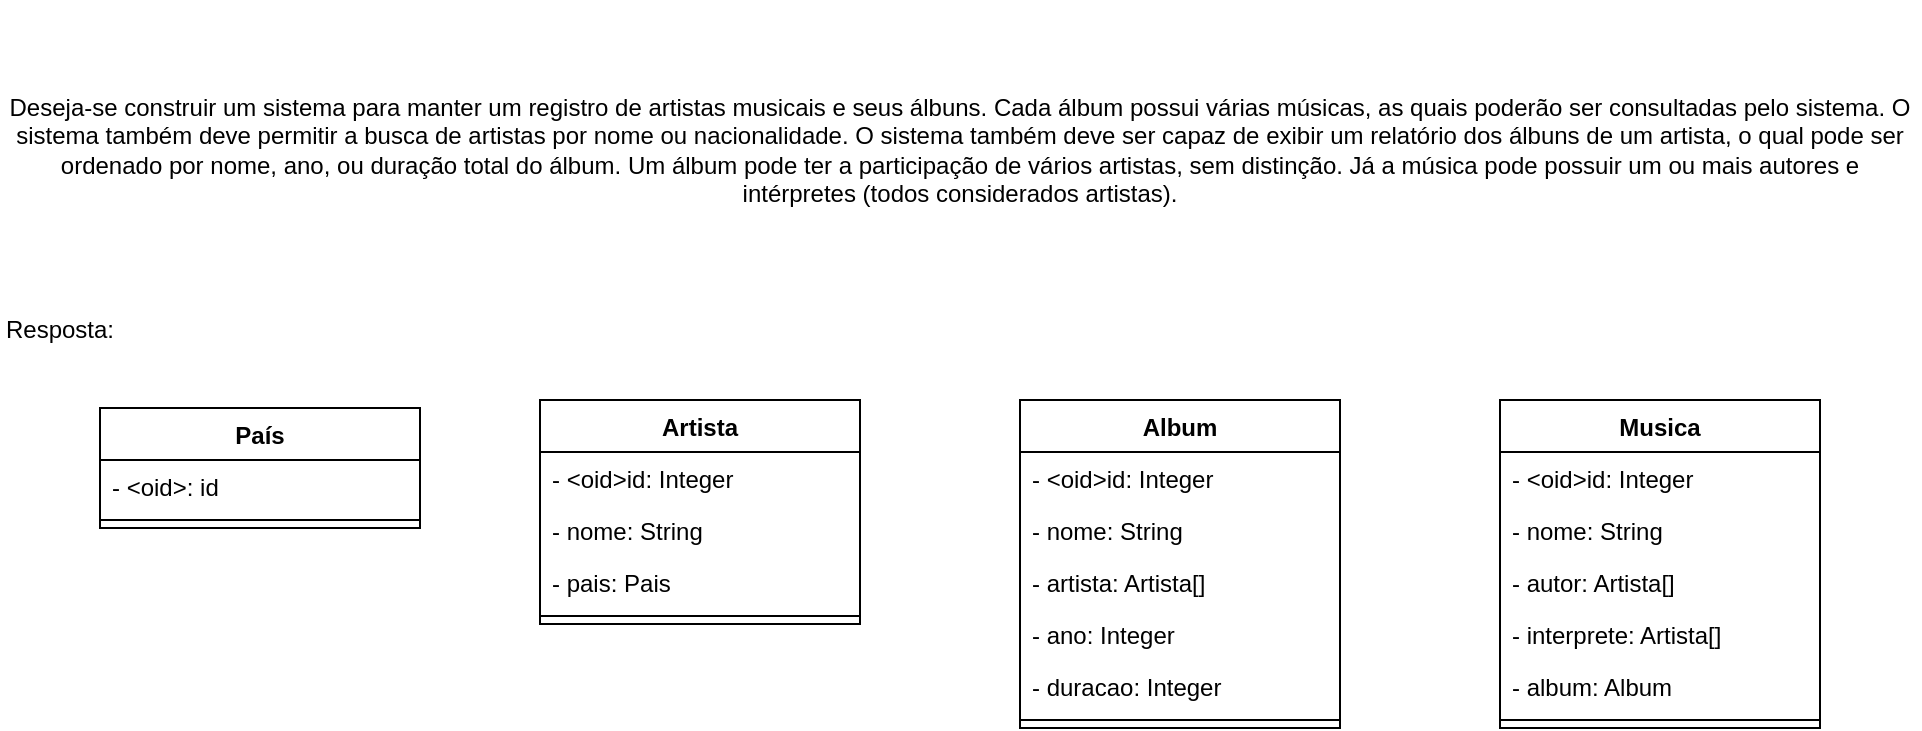 <mxfile version="21.1.2" type="device">
  <diagram id="C5RBs43oDa-KdzZeNtuy" name="Page-1">
    <mxGraphModel dx="1434" dy="781" grid="1" gridSize="10" guides="1" tooltips="1" connect="1" arrows="1" fold="1" page="1" pageScale="1" pageWidth="827" pageHeight="1169" math="0" shadow="0">
      <root>
        <mxCell id="WIyWlLk6GJQsqaUBKTNV-0" />
        <mxCell id="WIyWlLk6GJQsqaUBKTNV-1" parent="WIyWlLk6GJQsqaUBKTNV-0" />
        <mxCell id="rjk6FL5HyUGB7wtsrf1u-0" value="Artista" style="swimlane;fontStyle=1;align=center;verticalAlign=top;childLayout=stackLayout;horizontal=1;startSize=26;horizontalStack=0;resizeParent=1;resizeParentMax=0;resizeLast=0;collapsible=1;marginBottom=0;whiteSpace=wrap;html=1;" vertex="1" parent="WIyWlLk6GJQsqaUBKTNV-1">
          <mxGeometry x="340" y="220" width="160" height="112" as="geometry">
            <mxRectangle x="300" y="186" width="80" height="30" as="alternateBounds" />
          </mxGeometry>
        </mxCell>
        <mxCell id="rjk6FL5HyUGB7wtsrf1u-12" value="- &amp;lt;oid&amp;gt;id: Integer" style="text;strokeColor=none;fillColor=none;align=left;verticalAlign=top;spacingLeft=4;spacingRight=4;overflow=hidden;rotatable=0;points=[[0,0.5],[1,0.5]];portConstraint=eastwest;whiteSpace=wrap;html=1;" vertex="1" parent="rjk6FL5HyUGB7wtsrf1u-0">
          <mxGeometry y="26" width="160" height="26" as="geometry" />
        </mxCell>
        <mxCell id="rjk6FL5HyUGB7wtsrf1u-1" value="- nome: String" style="text;strokeColor=none;fillColor=none;align=left;verticalAlign=top;spacingLeft=4;spacingRight=4;overflow=hidden;rotatable=0;points=[[0,0.5],[1,0.5]];portConstraint=eastwest;whiteSpace=wrap;html=1;" vertex="1" parent="rjk6FL5HyUGB7wtsrf1u-0">
          <mxGeometry y="52" width="160" height="26" as="geometry" />
        </mxCell>
        <mxCell id="rjk6FL5HyUGB7wtsrf1u-20" value="- pais: Pais" style="text;strokeColor=none;fillColor=none;align=left;verticalAlign=top;spacingLeft=4;spacingRight=4;overflow=hidden;rotatable=0;points=[[0,0.5],[1,0.5]];portConstraint=eastwest;whiteSpace=wrap;html=1;" vertex="1" parent="rjk6FL5HyUGB7wtsrf1u-0">
          <mxGeometry y="78" width="160" height="26" as="geometry" />
        </mxCell>
        <mxCell id="rjk6FL5HyUGB7wtsrf1u-2" value="" style="line;strokeWidth=1;fillColor=none;align=left;verticalAlign=middle;spacingTop=-1;spacingLeft=3;spacingRight=3;rotatable=0;labelPosition=right;points=[];portConstraint=eastwest;strokeColor=inherit;" vertex="1" parent="rjk6FL5HyUGB7wtsrf1u-0">
          <mxGeometry y="104" width="160" height="8" as="geometry" />
        </mxCell>
        <mxCell id="rjk6FL5HyUGB7wtsrf1u-4" value="Album" style="swimlane;fontStyle=1;align=center;verticalAlign=top;childLayout=stackLayout;horizontal=1;startSize=26;horizontalStack=0;resizeParent=1;resizeParentMax=0;resizeLast=0;collapsible=1;marginBottom=0;whiteSpace=wrap;html=1;" vertex="1" parent="WIyWlLk6GJQsqaUBKTNV-1">
          <mxGeometry x="580" y="220" width="160" height="164" as="geometry">
            <mxRectangle x="520" y="186" width="80" height="30" as="alternateBounds" />
          </mxGeometry>
        </mxCell>
        <mxCell id="rjk6FL5HyUGB7wtsrf1u-5" value="- &amp;lt;oid&amp;gt;id: Integer" style="text;strokeColor=none;fillColor=none;align=left;verticalAlign=top;spacingLeft=4;spacingRight=4;overflow=hidden;rotatable=0;points=[[0,0.5],[1,0.5]];portConstraint=eastwest;whiteSpace=wrap;html=1;" vertex="1" parent="rjk6FL5HyUGB7wtsrf1u-4">
          <mxGeometry y="26" width="160" height="26" as="geometry" />
        </mxCell>
        <mxCell id="rjk6FL5HyUGB7wtsrf1u-13" value="- nome: String" style="text;strokeColor=none;fillColor=none;align=left;verticalAlign=top;spacingLeft=4;spacingRight=4;overflow=hidden;rotatable=0;points=[[0,0.5],[1,0.5]];portConstraint=eastwest;whiteSpace=wrap;html=1;" vertex="1" parent="rjk6FL5HyUGB7wtsrf1u-4">
          <mxGeometry y="52" width="160" height="26" as="geometry" />
        </mxCell>
        <mxCell id="rjk6FL5HyUGB7wtsrf1u-14" value="- artista: Artista[]&amp;nbsp;" style="text;strokeColor=none;fillColor=none;align=left;verticalAlign=top;spacingLeft=4;spacingRight=4;overflow=hidden;rotatable=0;points=[[0,0.5],[1,0.5]];portConstraint=eastwest;whiteSpace=wrap;html=1;" vertex="1" parent="rjk6FL5HyUGB7wtsrf1u-4">
          <mxGeometry y="78" width="160" height="26" as="geometry" />
        </mxCell>
        <mxCell id="rjk6FL5HyUGB7wtsrf1u-15" value="- ano: Integer&amp;nbsp;" style="text;strokeColor=none;fillColor=none;align=left;verticalAlign=top;spacingLeft=4;spacingRight=4;overflow=hidden;rotatable=0;points=[[0,0.5],[1,0.5]];portConstraint=eastwest;whiteSpace=wrap;html=1;" vertex="1" parent="rjk6FL5HyUGB7wtsrf1u-4">
          <mxGeometry y="104" width="160" height="26" as="geometry" />
        </mxCell>
        <mxCell id="rjk6FL5HyUGB7wtsrf1u-16" value="- duracao: Integer&amp;nbsp;" style="text;strokeColor=none;fillColor=none;align=left;verticalAlign=top;spacingLeft=4;spacingRight=4;overflow=hidden;rotatable=0;points=[[0,0.5],[1,0.5]];portConstraint=eastwest;whiteSpace=wrap;html=1;" vertex="1" parent="rjk6FL5HyUGB7wtsrf1u-4">
          <mxGeometry y="130" width="160" height="26" as="geometry" />
        </mxCell>
        <mxCell id="rjk6FL5HyUGB7wtsrf1u-6" value="" style="line;strokeWidth=1;fillColor=none;align=left;verticalAlign=middle;spacingTop=-1;spacingLeft=3;spacingRight=3;rotatable=0;labelPosition=right;points=[];portConstraint=eastwest;strokeColor=inherit;" vertex="1" parent="rjk6FL5HyUGB7wtsrf1u-4">
          <mxGeometry y="156" width="160" height="8" as="geometry" />
        </mxCell>
        <mxCell id="rjk6FL5HyUGB7wtsrf1u-8" value="Musica" style="swimlane;fontStyle=1;align=center;verticalAlign=top;childLayout=stackLayout;horizontal=1;startSize=26;horizontalStack=0;resizeParent=1;resizeParentMax=0;resizeLast=0;collapsible=1;marginBottom=0;whiteSpace=wrap;html=1;" vertex="1" parent="WIyWlLk6GJQsqaUBKTNV-1">
          <mxGeometry x="820" y="220" width="160" height="164" as="geometry">
            <mxRectangle x="300" y="460" width="80" height="30" as="alternateBounds" />
          </mxGeometry>
        </mxCell>
        <mxCell id="rjk6FL5HyUGB7wtsrf1u-9" value="- &amp;lt;oid&amp;gt;id: Integer" style="text;strokeColor=none;fillColor=none;align=left;verticalAlign=top;spacingLeft=4;spacingRight=4;overflow=hidden;rotatable=0;points=[[0,0.5],[1,0.5]];portConstraint=eastwest;whiteSpace=wrap;html=1;" vertex="1" parent="rjk6FL5HyUGB7wtsrf1u-8">
          <mxGeometry y="26" width="160" height="26" as="geometry" />
        </mxCell>
        <mxCell id="rjk6FL5HyUGB7wtsrf1u-19" value="- nome: String" style="text;strokeColor=none;fillColor=none;align=left;verticalAlign=top;spacingLeft=4;spacingRight=4;overflow=hidden;rotatable=0;points=[[0,0.5],[1,0.5]];portConstraint=eastwest;whiteSpace=wrap;html=1;" vertex="1" parent="rjk6FL5HyUGB7wtsrf1u-8">
          <mxGeometry y="52" width="160" height="26" as="geometry" />
        </mxCell>
        <mxCell id="rjk6FL5HyUGB7wtsrf1u-32" value="- autor: Artista[]" style="text;strokeColor=none;fillColor=none;align=left;verticalAlign=top;spacingLeft=4;spacingRight=4;overflow=hidden;rotatable=0;points=[[0,0.5],[1,0.5]];portConstraint=eastwest;whiteSpace=wrap;html=1;" vertex="1" parent="rjk6FL5HyUGB7wtsrf1u-8">
          <mxGeometry y="78" width="160" height="26" as="geometry" />
        </mxCell>
        <mxCell id="rjk6FL5HyUGB7wtsrf1u-33" value="- interprete: Artista[]" style="text;strokeColor=none;fillColor=none;align=left;verticalAlign=top;spacingLeft=4;spacingRight=4;overflow=hidden;rotatable=0;points=[[0,0.5],[1,0.5]];portConstraint=eastwest;whiteSpace=wrap;html=1;" vertex="1" parent="rjk6FL5HyUGB7wtsrf1u-8">
          <mxGeometry y="104" width="160" height="26" as="geometry" />
        </mxCell>
        <mxCell id="rjk6FL5HyUGB7wtsrf1u-18" value="- album: Album" style="text;strokeColor=none;fillColor=none;align=left;verticalAlign=top;spacingLeft=4;spacingRight=4;overflow=hidden;rotatable=0;points=[[0,0.5],[1,0.5]];portConstraint=eastwest;whiteSpace=wrap;html=1;" vertex="1" parent="rjk6FL5HyUGB7wtsrf1u-8">
          <mxGeometry y="130" width="160" height="26" as="geometry" />
        </mxCell>
        <mxCell id="rjk6FL5HyUGB7wtsrf1u-10" value="" style="line;strokeWidth=1;fillColor=none;align=left;verticalAlign=middle;spacingTop=-1;spacingLeft=3;spacingRight=3;rotatable=0;labelPosition=right;points=[];portConstraint=eastwest;strokeColor=inherit;" vertex="1" parent="rjk6FL5HyUGB7wtsrf1u-8">
          <mxGeometry y="156" width="160" height="8" as="geometry" />
        </mxCell>
        <mxCell id="rjk6FL5HyUGB7wtsrf1u-21" value="País" style="swimlane;fontStyle=1;align=center;verticalAlign=top;childLayout=stackLayout;horizontal=1;startSize=26;horizontalStack=0;resizeParent=1;resizeParentMax=0;resizeLast=0;collapsible=1;marginBottom=0;whiteSpace=wrap;html=1;" vertex="1" parent="WIyWlLk6GJQsqaUBKTNV-1">
          <mxGeometry x="120" y="224" width="160" height="60" as="geometry" />
        </mxCell>
        <mxCell id="rjk6FL5HyUGB7wtsrf1u-22" value="- &amp;lt;oid&amp;gt;: id" style="text;strokeColor=none;fillColor=none;align=left;verticalAlign=top;spacingLeft=4;spacingRight=4;overflow=hidden;rotatable=0;points=[[0,0.5],[1,0.5]];portConstraint=eastwest;whiteSpace=wrap;html=1;" vertex="1" parent="rjk6FL5HyUGB7wtsrf1u-21">
          <mxGeometry y="26" width="160" height="26" as="geometry" />
        </mxCell>
        <mxCell id="rjk6FL5HyUGB7wtsrf1u-23" value="" style="line;strokeWidth=1;fillColor=none;align=left;verticalAlign=middle;spacingTop=-1;spacingLeft=3;spacingRight=3;rotatable=0;labelPosition=right;points=[];portConstraint=eastwest;strokeColor=inherit;" vertex="1" parent="rjk6FL5HyUGB7wtsrf1u-21">
          <mxGeometry y="52" width="160" height="8" as="geometry" />
        </mxCell>
        <mxCell id="rjk6FL5HyUGB7wtsrf1u-34" value="&lt;div&gt;Deseja-se construir um sistema para manter um registro de artistas&amp;nbsp;&lt;span style=&quot;background-color: initial;&quot;&gt;musicais e seus álbuns. Cada álbum possui várias músicas, as quais poderão ser consultadas pelo&amp;nbsp;&lt;/span&gt;&lt;span style=&quot;background-color: initial;&quot;&gt;sistema. O sistema também deve permitir a busca de artistas por nome ou nacionalidade. O sistema&amp;nbsp;&lt;/span&gt;&lt;span style=&quot;background-color: initial;&quot;&gt;também deve ser capaz de exibir um relatório dos álbuns de um artista, o qual pode ser ordenado por&amp;nbsp;&lt;/span&gt;&lt;span style=&quot;background-color: initial;&quot;&gt;nome, ano, ou duração total do álbum. Um álbum pode ter a participação de vários artistas, sem&amp;nbsp;&lt;/span&gt;&lt;span style=&quot;background-color: initial;&quot;&gt;distinção. Já a música pode possuir um ou mais autores e intérpretes (todos considerados artistas).&lt;/span&gt;&lt;/div&gt;" style="text;html=1;strokeColor=none;fillColor=none;align=center;verticalAlign=middle;whiteSpace=wrap;rounded=0;" vertex="1" parent="WIyWlLk6GJQsqaUBKTNV-1">
          <mxGeometry x="70" y="20" width="960" height="150" as="geometry" />
        </mxCell>
        <mxCell id="rjk6FL5HyUGB7wtsrf1u-35" value="Resposta:" style="text;html=1;strokeColor=none;fillColor=none;align=center;verticalAlign=middle;whiteSpace=wrap;rounded=0;" vertex="1" parent="WIyWlLk6GJQsqaUBKTNV-1">
          <mxGeometry x="70" y="170" width="60" height="30" as="geometry" />
        </mxCell>
      </root>
    </mxGraphModel>
  </diagram>
</mxfile>
